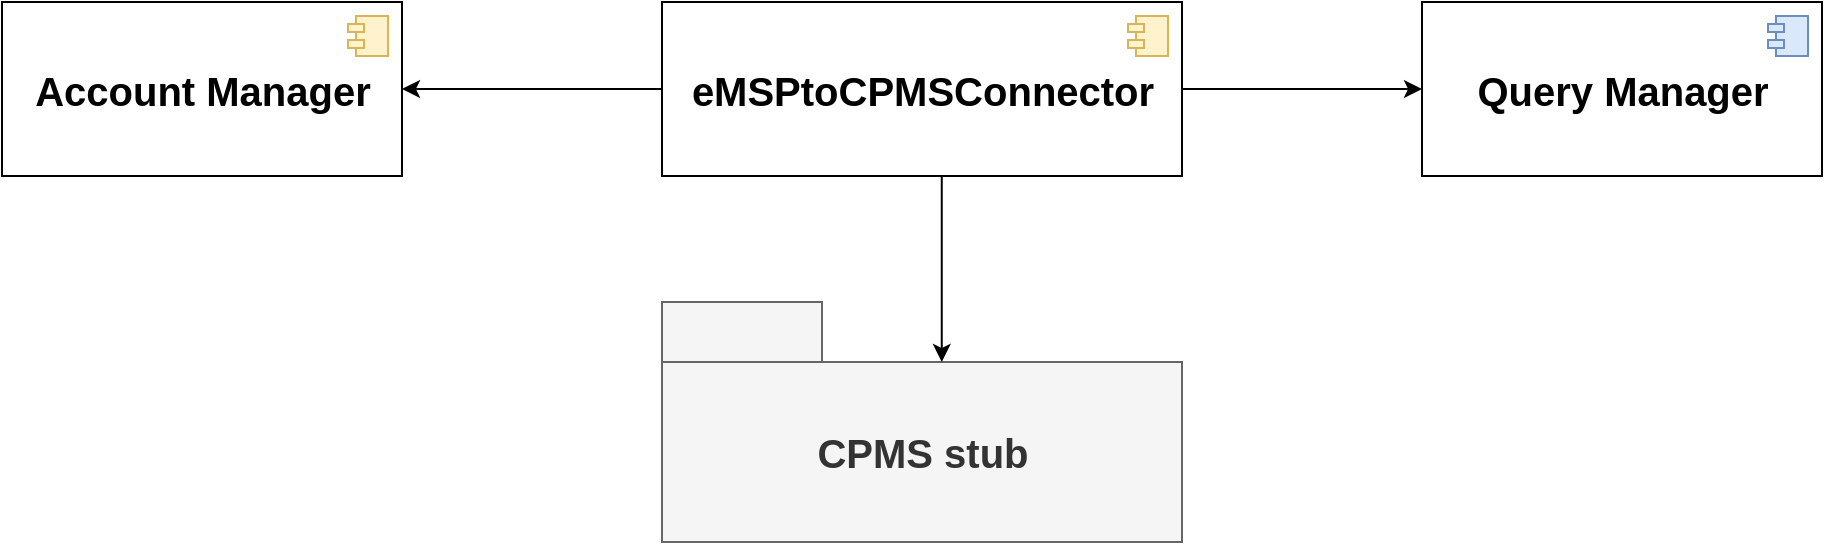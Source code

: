 <mxfile>
    <diagram id="WDkam7UQzMazbu9BOgS6" name="Page-1">
        <mxGraphModel dx="1721" dy="1684" grid="1" gridSize="10" guides="1" tooltips="1" connect="1" arrows="1" fold="1" page="1" pageScale="1" pageWidth="850" pageHeight="1100" math="0" shadow="0">
            <root>
                <mxCell id="0"/>
                <mxCell id="1" parent="0"/>
                <mxCell id="23" value="&lt;b style=&quot;font-size: 20px&quot;&gt;Account Manager&lt;/b&gt;" style="html=1;dropTarget=0;fontSize=20;sketch=0;" parent="1" vertex="1">
                    <mxGeometry x="-70" y="510" width="200" height="87" as="geometry"/>
                </mxCell>
                <mxCell id="24" value="" style="shape=module;jettyWidth=8;jettyHeight=4;fontSize=20;fillColor=#fff2cc;strokeColor=#d6b656;" parent="23" vertex="1">
                    <mxGeometry x="1" width="20" height="20" relative="1" as="geometry">
                        <mxPoint x="-27" y="7" as="offset"/>
                    </mxGeometry>
                </mxCell>
                <mxCell id="25" value="&lt;b style=&quot;font-size: 20px&quot;&gt;Query Manager&lt;/b&gt;" style="html=1;dropTarget=0;fontSize=20;fontStyle=0;" parent="1" vertex="1">
                    <mxGeometry x="640" y="510" width="200" height="87" as="geometry"/>
                </mxCell>
                <mxCell id="26" value="" style="shape=module;jettyWidth=8;jettyHeight=4;fontSize=20;fillColor=#dae8fc;strokeColor=#6c8ebf;" parent="25" vertex="1">
                    <mxGeometry x="1" width="20" height="20" relative="1" as="geometry">
                        <mxPoint x="-27" y="7" as="offset"/>
                    </mxGeometry>
                </mxCell>
                <mxCell id="27" value="&lt;b&gt;eMSPtoCPMSConnector&lt;/b&gt;" style="html=1;dropTarget=0;fontSize=20;sketch=0;" vertex="1" parent="1">
                    <mxGeometry x="260" y="510" width="260" height="87" as="geometry"/>
                </mxCell>
                <mxCell id="28" value="" style="shape=module;jettyWidth=8;jettyHeight=4;fontSize=20;fillColor=#fff2cc;strokeColor=#d6b656;" vertex="1" parent="27">
                    <mxGeometry x="1" width="20" height="20" relative="1" as="geometry">
                        <mxPoint x="-27" y="7" as="offset"/>
                    </mxGeometry>
                </mxCell>
                <mxCell id="29" value="" style="endArrow=classic;html=1;entryX=1;entryY=0.5;entryDx=0;entryDy=0;exitX=0;exitY=0.5;exitDx=0;exitDy=0;" edge="1" parent="1" source="27" target="23">
                    <mxGeometry width="50" height="50" relative="1" as="geometry">
                        <mxPoint x="370" y="630" as="sourcePoint"/>
                        <mxPoint x="420" y="580" as="targetPoint"/>
                    </mxGeometry>
                </mxCell>
                <mxCell id="30" value="" style="endArrow=classic;html=1;entryX=0;entryY=0.5;entryDx=0;entryDy=0;exitX=1;exitY=0.5;exitDx=0;exitDy=0;" edge="1" parent="1" source="27" target="25">
                    <mxGeometry width="50" height="50" relative="1" as="geometry">
                        <mxPoint x="370" y="630" as="sourcePoint"/>
                        <mxPoint x="420" y="580" as="targetPoint"/>
                    </mxGeometry>
                </mxCell>
                <mxCell id="31" value="CPMS stub" style="shape=folder;fontStyle=1;tabWidth=80;tabHeight=30;tabPosition=left;html=1;boundedLbl=1;fontSize=20;fillColor=#f5f5f5;fontColor=#333333;strokeColor=#666666;" vertex="1" parent="1">
                    <mxGeometry x="260" y="660" width="260" height="120" as="geometry"/>
                </mxCell>
                <mxCell id="32" value="" style="endArrow=classic;html=1;fontSize=20;entryX=0.538;entryY=0.25;entryDx=0;entryDy=0;entryPerimeter=0;exitX=0.538;exitY=1;exitDx=0;exitDy=0;exitPerimeter=0;" edge="1" parent="1" source="27" target="31">
                    <mxGeometry width="50" height="50" relative="1" as="geometry">
                        <mxPoint x="390" y="640" as="sourcePoint"/>
                        <mxPoint x="420" y="580" as="targetPoint"/>
                    </mxGeometry>
                </mxCell>
            </root>
        </mxGraphModel>
    </diagram>
</mxfile>